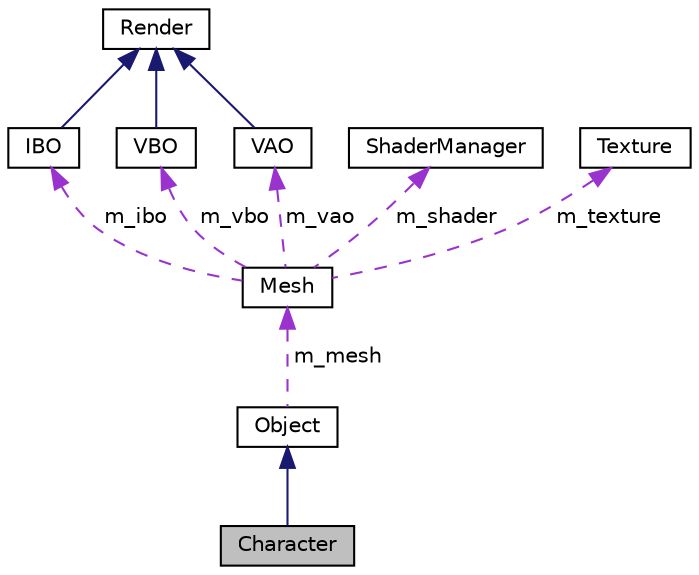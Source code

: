 digraph "Character"
{
  edge [fontname="Helvetica",fontsize="10",labelfontname="Helvetica",labelfontsize="10"];
  node [fontname="Helvetica",fontsize="10",shape=record];
  Node2 [label="Character",height=0.2,width=0.4,color="black", fillcolor="grey75", style="filled", fontcolor="black"];
  Node3 -> Node2 [dir="back",color="midnightblue",fontsize="10",style="solid",fontname="Helvetica"];
  Node3 [label="Object",height=0.2,width=0.4,color="black", fillcolor="white", style="filled",URL="$class_object.html",tooltip="Mother class of the objects on the map. "];
  Node4 -> Node3 [dir="back",color="darkorchid3",fontsize="10",style="dashed",label=" m_mesh" ,fontname="Helvetica"];
  Node4 [label="Mesh",height=0.2,width=0.4,color="black", fillcolor="white", style="filled",URL="$class_mesh.html",tooltip="mesh management (mesh = objects that can be rendered) "];
  Node5 -> Node4 [dir="back",color="darkorchid3",fontsize="10",style="dashed",label=" m_ibo" ,fontname="Helvetica"];
  Node5 [label="IBO",height=0.2,width=0.4,color="black", fillcolor="white", style="filled",URL="$class_i_b_o.html",tooltip="class defining a IBO and associated actions "];
  Node6 -> Node5 [dir="back",color="midnightblue",fontsize="10",style="solid",fontname="Helvetica"];
  Node6 [label="Render",height=0.2,width=0.4,color="black", fillcolor="white", style="filled",URL="$class_render.html",tooltip="Mother class of rendering management. "];
  Node7 -> Node4 [dir="back",color="darkorchid3",fontsize="10",style="dashed",label=" m_shader" ,fontname="Helvetica"];
  Node7 [label="ShaderManager",height=0.2,width=0.4,color="black", fillcolor="white", style="filled",URL="$class_shader_manager.html",tooltip="manage the shaders program and their uniform variables "];
  Node8 -> Node4 [dir="back",color="darkorchid3",fontsize="10",style="dashed",label=" m_texture" ,fontname="Helvetica"];
  Node8 [label="Texture",height=0.2,width=0.4,color="black", fillcolor="white", style="filled",URL="$class_texture.html",tooltip="texture management class "];
  Node9 -> Node4 [dir="back",color="darkorchid3",fontsize="10",style="dashed",label=" m_vbo" ,fontname="Helvetica"];
  Node9 [label="VBO",height=0.2,width=0.4,color="black", fillcolor="white", style="filled",URL="$class_v_b_o.html",tooltip="class defining a VBO and associated actions "];
  Node6 -> Node9 [dir="back",color="midnightblue",fontsize="10",style="solid",fontname="Helvetica"];
  Node10 -> Node4 [dir="back",color="darkorchid3",fontsize="10",style="dashed",label=" m_vao" ,fontname="Helvetica"];
  Node10 [label="VAO",height=0.2,width=0.4,color="black", fillcolor="white", style="filled",URL="$class_v_a_o.html",tooltip="class defining a VAO and associated actions "];
  Node6 -> Node10 [dir="back",color="midnightblue",fontsize="10",style="solid",fontname="Helvetica"];
}
